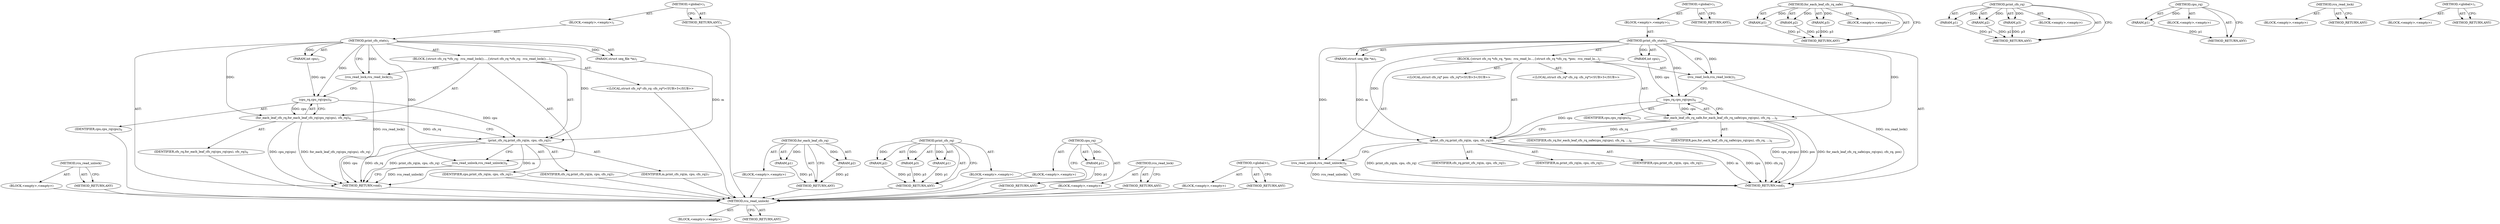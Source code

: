 digraph "&lt;global&gt;" {
vulnerable_65 [label=<(METHOD,rcu_read_unlock)>];
vulnerable_66 [label=<(BLOCK,&lt;empty&gt;,&lt;empty&gt;)>];
vulnerable_67 [label=<(METHOD_RETURN,ANY)>];
vulnerable_6 [label=<(METHOD,&lt;global&gt;)<SUB>1</SUB>>];
vulnerable_7 [label=<(BLOCK,&lt;empty&gt;,&lt;empty&gt;)<SUB>1</SUB>>];
vulnerable_8 [label=<(METHOD,print_cfs_stats)<SUB>1</SUB>>];
vulnerable_9 [label=<(PARAM,struct seq_file *m)<SUB>1</SUB>>];
vulnerable_10 [label=<(PARAM,int cpu)<SUB>1</SUB>>];
vulnerable_11 [label=<(BLOCK,{
	struct cfs_rq *cfs_rq, *pos;
 
 	rcu_read_lo...,{
	struct cfs_rq *cfs_rq, *pos;
 
 	rcu_read_lo...)<SUB>2</SUB>>];
vulnerable_12 [label="<(LOCAL,struct cfs_rq* cfs_rq: cfs_rq*)<SUB>3</SUB>>"];
vulnerable_13 [label="<(LOCAL,struct cfs_rq* pos: cfs_rq*)<SUB>3</SUB>>"];
vulnerable_14 [label=<(rcu_read_lock,rcu_read_lock())<SUB>5</SUB>>];
vulnerable_15 [label=<(for_each_leaf_cfs_rq_safe,for_each_leaf_cfs_rq_safe(cpu_rq(cpu), cfs_rq, ...)<SUB>6</SUB>>];
vulnerable_16 [label=<(cpu_rq,cpu_rq(cpu))<SUB>6</SUB>>];
vulnerable_17 [label=<(IDENTIFIER,cpu,cpu_rq(cpu))<SUB>6</SUB>>];
vulnerable_18 [label=<(IDENTIFIER,cfs_rq,for_each_leaf_cfs_rq_safe(cpu_rq(cpu), cfs_rq, ...)<SUB>6</SUB>>];
vulnerable_19 [label=<(IDENTIFIER,pos,for_each_leaf_cfs_rq_safe(cpu_rq(cpu), cfs_rq, ...)<SUB>6</SUB>>];
vulnerable_20 [label=<(print_cfs_rq,print_cfs_rq(m, cpu, cfs_rq))<SUB>7</SUB>>];
vulnerable_21 [label=<(IDENTIFIER,m,print_cfs_rq(m, cpu, cfs_rq))<SUB>7</SUB>>];
vulnerable_22 [label=<(IDENTIFIER,cpu,print_cfs_rq(m, cpu, cfs_rq))<SUB>7</SUB>>];
vulnerable_23 [label=<(IDENTIFIER,cfs_rq,print_cfs_rq(m, cpu, cfs_rq))<SUB>7</SUB>>];
vulnerable_24 [label=<(rcu_read_unlock,rcu_read_unlock())<SUB>8</SUB>>];
vulnerable_25 [label=<(METHOD_RETURN,void)<SUB>1</SUB>>];
vulnerable_27 [label=<(METHOD_RETURN,ANY)<SUB>1</SUB>>];
vulnerable_49 [label=<(METHOD,for_each_leaf_cfs_rq_safe)>];
vulnerable_50 [label=<(PARAM,p1)>];
vulnerable_51 [label=<(PARAM,p2)>];
vulnerable_52 [label=<(PARAM,p3)>];
vulnerable_53 [label=<(BLOCK,&lt;empty&gt;,&lt;empty&gt;)>];
vulnerable_54 [label=<(METHOD_RETURN,ANY)>];
vulnerable_59 [label=<(METHOD,print_cfs_rq)>];
vulnerable_60 [label=<(PARAM,p1)>];
vulnerable_61 [label=<(PARAM,p2)>];
vulnerable_62 [label=<(PARAM,p3)>];
vulnerable_63 [label=<(BLOCK,&lt;empty&gt;,&lt;empty&gt;)>];
vulnerable_64 [label=<(METHOD_RETURN,ANY)>];
vulnerable_55 [label=<(METHOD,cpu_rq)>];
vulnerable_56 [label=<(PARAM,p1)>];
vulnerable_57 [label=<(BLOCK,&lt;empty&gt;,&lt;empty&gt;)>];
vulnerable_58 [label=<(METHOD_RETURN,ANY)>];
vulnerable_46 [label=<(METHOD,rcu_read_lock)>];
vulnerable_47 [label=<(BLOCK,&lt;empty&gt;,&lt;empty&gt;)>];
vulnerable_48 [label=<(METHOD_RETURN,ANY)>];
vulnerable_40 [label=<(METHOD,&lt;global&gt;)<SUB>1</SUB>>];
vulnerable_41 [label=<(BLOCK,&lt;empty&gt;,&lt;empty&gt;)>];
vulnerable_42 [label=<(METHOD_RETURN,ANY)>];
fixed_62 [label=<(METHOD,rcu_read_unlock)>];
fixed_63 [label=<(BLOCK,&lt;empty&gt;,&lt;empty&gt;)>];
fixed_64 [label=<(METHOD_RETURN,ANY)>];
fixed_6 [label=<(METHOD,&lt;global&gt;)<SUB>1</SUB>>];
fixed_7 [label=<(BLOCK,&lt;empty&gt;,&lt;empty&gt;)<SUB>1</SUB>>];
fixed_8 [label=<(METHOD,print_cfs_stats)<SUB>1</SUB>>];
fixed_9 [label=<(PARAM,struct seq_file *m)<SUB>1</SUB>>];
fixed_10 [label=<(PARAM,int cpu)<SUB>1</SUB>>];
fixed_11 [label=<(BLOCK,{
	struct cfs_rq *cfs_rq;
 
 	rcu_read_lock();
...,{
	struct cfs_rq *cfs_rq;
 
 	rcu_read_lock();
...)<SUB>2</SUB>>];
fixed_12 [label="<(LOCAL,struct cfs_rq* cfs_rq: cfs_rq*)<SUB>3</SUB>>"];
fixed_13 [label=<(rcu_read_lock,rcu_read_lock())<SUB>5</SUB>>];
fixed_14 [label=<(for_each_leaf_cfs_rq,for_each_leaf_cfs_rq(cpu_rq(cpu), cfs_rq))<SUB>6</SUB>>];
fixed_15 [label=<(cpu_rq,cpu_rq(cpu))<SUB>6</SUB>>];
fixed_16 [label=<(IDENTIFIER,cpu,cpu_rq(cpu))<SUB>6</SUB>>];
fixed_17 [label=<(IDENTIFIER,cfs_rq,for_each_leaf_cfs_rq(cpu_rq(cpu), cfs_rq))<SUB>6</SUB>>];
fixed_18 [label=<(print_cfs_rq,print_cfs_rq(m, cpu, cfs_rq))<SUB>7</SUB>>];
fixed_19 [label=<(IDENTIFIER,m,print_cfs_rq(m, cpu, cfs_rq))<SUB>7</SUB>>];
fixed_20 [label=<(IDENTIFIER,cpu,print_cfs_rq(m, cpu, cfs_rq))<SUB>7</SUB>>];
fixed_21 [label=<(IDENTIFIER,cfs_rq,print_cfs_rq(m, cpu, cfs_rq))<SUB>7</SUB>>];
fixed_22 [label=<(rcu_read_unlock,rcu_read_unlock())<SUB>8</SUB>>];
fixed_23 [label=<(METHOD_RETURN,void)<SUB>1</SUB>>];
fixed_25 [label=<(METHOD_RETURN,ANY)<SUB>1</SUB>>];
fixed_47 [label=<(METHOD,for_each_leaf_cfs_rq)>];
fixed_48 [label=<(PARAM,p1)>];
fixed_49 [label=<(PARAM,p2)>];
fixed_50 [label=<(BLOCK,&lt;empty&gt;,&lt;empty&gt;)>];
fixed_51 [label=<(METHOD_RETURN,ANY)>];
fixed_56 [label=<(METHOD,print_cfs_rq)>];
fixed_57 [label=<(PARAM,p1)>];
fixed_58 [label=<(PARAM,p2)>];
fixed_59 [label=<(PARAM,p3)>];
fixed_60 [label=<(BLOCK,&lt;empty&gt;,&lt;empty&gt;)>];
fixed_61 [label=<(METHOD_RETURN,ANY)>];
fixed_52 [label=<(METHOD,cpu_rq)>];
fixed_53 [label=<(PARAM,p1)>];
fixed_54 [label=<(BLOCK,&lt;empty&gt;,&lt;empty&gt;)>];
fixed_55 [label=<(METHOD_RETURN,ANY)>];
fixed_44 [label=<(METHOD,rcu_read_lock)>];
fixed_45 [label=<(BLOCK,&lt;empty&gt;,&lt;empty&gt;)>];
fixed_46 [label=<(METHOD_RETURN,ANY)>];
fixed_38 [label=<(METHOD,&lt;global&gt;)<SUB>1</SUB>>];
fixed_39 [label=<(BLOCK,&lt;empty&gt;,&lt;empty&gt;)>];
fixed_40 [label=<(METHOD_RETURN,ANY)>];
vulnerable_65 -> vulnerable_66  [key=0, label="AST: "];
vulnerable_65 -> vulnerable_67  [key=0, label="AST: "];
vulnerable_65 -> vulnerable_67  [key=1, label="CFG: "];
vulnerable_6 -> vulnerable_7  [key=0, label="AST: "];
vulnerable_6 -> vulnerable_27  [key=0, label="AST: "];
vulnerable_6 -> vulnerable_27  [key=1, label="CFG: "];
vulnerable_7 -> vulnerable_8  [key=0, label="AST: "];
vulnerable_8 -> vulnerable_9  [key=0, label="AST: "];
vulnerable_8 -> vulnerable_9  [key=1, label="DDG: "];
vulnerable_8 -> vulnerable_10  [key=0, label="AST: "];
vulnerable_8 -> vulnerable_10  [key=1, label="DDG: "];
vulnerable_8 -> vulnerable_11  [key=0, label="AST: "];
vulnerable_8 -> vulnerable_25  [key=0, label="AST: "];
vulnerable_8 -> vulnerable_14  [key=0, label="CFG: "];
vulnerable_8 -> vulnerable_14  [key=1, label="DDG: "];
vulnerable_8 -> vulnerable_24  [key=0, label="DDG: "];
vulnerable_8 -> vulnerable_15  [key=0, label="DDG: "];
vulnerable_8 -> vulnerable_20  [key=0, label="DDG: "];
vulnerable_8 -> vulnerable_16  [key=0, label="DDG: "];
vulnerable_9 -> vulnerable_20  [key=0, label="DDG: m"];
vulnerable_10 -> vulnerable_16  [key=0, label="DDG: cpu"];
vulnerable_11 -> vulnerable_12  [key=0, label="AST: "];
vulnerable_11 -> vulnerable_13  [key=0, label="AST: "];
vulnerable_11 -> vulnerable_14  [key=0, label="AST: "];
vulnerable_11 -> vulnerable_15  [key=0, label="AST: "];
vulnerable_11 -> vulnerable_20  [key=0, label="AST: "];
vulnerable_11 -> vulnerable_24  [key=0, label="AST: "];
vulnerable_14 -> vulnerable_16  [key=0, label="CFG: "];
vulnerable_14 -> vulnerable_25  [key=0, label="DDG: rcu_read_lock()"];
vulnerable_15 -> vulnerable_16  [key=0, label="AST: "];
vulnerable_15 -> vulnerable_18  [key=0, label="AST: "];
vulnerable_15 -> vulnerable_19  [key=0, label="AST: "];
vulnerable_15 -> vulnerable_20  [key=0, label="CFG: "];
vulnerable_15 -> vulnerable_20  [key=1, label="DDG: cfs_rq"];
vulnerable_15 -> vulnerable_25  [key=0, label="DDG: cpu_rq(cpu)"];
vulnerable_15 -> vulnerable_25  [key=1, label="DDG: pos"];
vulnerable_15 -> vulnerable_25  [key=2, label="DDG: for_each_leaf_cfs_rq_safe(cpu_rq(cpu), cfs_rq, pos)"];
vulnerable_16 -> vulnerable_17  [key=0, label="AST: "];
vulnerable_16 -> vulnerable_15  [key=0, label="CFG: "];
vulnerable_16 -> vulnerable_15  [key=1, label="DDG: cpu"];
vulnerable_16 -> vulnerable_20  [key=0, label="DDG: cpu"];
vulnerable_20 -> vulnerable_21  [key=0, label="AST: "];
vulnerable_20 -> vulnerable_22  [key=0, label="AST: "];
vulnerable_20 -> vulnerable_23  [key=0, label="AST: "];
vulnerable_20 -> vulnerable_24  [key=0, label="CFG: "];
vulnerable_20 -> vulnerable_25  [key=0, label="DDG: m"];
vulnerable_20 -> vulnerable_25  [key=1, label="DDG: cpu"];
vulnerable_20 -> vulnerable_25  [key=2, label="DDG: cfs_rq"];
vulnerable_20 -> vulnerable_25  [key=3, label="DDG: print_cfs_rq(m, cpu, cfs_rq)"];
vulnerable_24 -> vulnerable_25  [key=0, label="CFG: "];
vulnerable_24 -> vulnerable_25  [key=1, label="DDG: rcu_read_unlock()"];
vulnerable_49 -> vulnerable_50  [key=0, label="AST: "];
vulnerable_49 -> vulnerable_50  [key=1, label="DDG: "];
vulnerable_49 -> vulnerable_53  [key=0, label="AST: "];
vulnerable_49 -> vulnerable_51  [key=0, label="AST: "];
vulnerable_49 -> vulnerable_51  [key=1, label="DDG: "];
vulnerable_49 -> vulnerable_54  [key=0, label="AST: "];
vulnerable_49 -> vulnerable_54  [key=1, label="CFG: "];
vulnerable_49 -> vulnerable_52  [key=0, label="AST: "];
vulnerable_49 -> vulnerable_52  [key=1, label="DDG: "];
vulnerable_50 -> vulnerable_54  [key=0, label="DDG: p1"];
vulnerable_51 -> vulnerable_54  [key=0, label="DDG: p2"];
vulnerable_52 -> vulnerable_54  [key=0, label="DDG: p3"];
vulnerable_59 -> vulnerable_60  [key=0, label="AST: "];
vulnerable_59 -> vulnerable_60  [key=1, label="DDG: "];
vulnerable_59 -> vulnerable_63  [key=0, label="AST: "];
vulnerable_59 -> vulnerable_61  [key=0, label="AST: "];
vulnerable_59 -> vulnerable_61  [key=1, label="DDG: "];
vulnerable_59 -> vulnerable_64  [key=0, label="AST: "];
vulnerable_59 -> vulnerable_64  [key=1, label="CFG: "];
vulnerable_59 -> vulnerable_62  [key=0, label="AST: "];
vulnerable_59 -> vulnerable_62  [key=1, label="DDG: "];
vulnerable_60 -> vulnerable_64  [key=0, label="DDG: p1"];
vulnerable_61 -> vulnerable_64  [key=0, label="DDG: p2"];
vulnerable_62 -> vulnerable_64  [key=0, label="DDG: p3"];
vulnerable_55 -> vulnerable_56  [key=0, label="AST: "];
vulnerable_55 -> vulnerable_56  [key=1, label="DDG: "];
vulnerable_55 -> vulnerable_57  [key=0, label="AST: "];
vulnerable_55 -> vulnerable_58  [key=0, label="AST: "];
vulnerable_55 -> vulnerable_58  [key=1, label="CFG: "];
vulnerable_56 -> vulnerable_58  [key=0, label="DDG: p1"];
vulnerable_46 -> vulnerable_47  [key=0, label="AST: "];
vulnerable_46 -> vulnerable_48  [key=0, label="AST: "];
vulnerable_46 -> vulnerable_48  [key=1, label="CFG: "];
vulnerable_40 -> vulnerable_41  [key=0, label="AST: "];
vulnerable_40 -> vulnerable_42  [key=0, label="AST: "];
vulnerable_40 -> vulnerable_42  [key=1, label="CFG: "];
fixed_62 -> fixed_63  [key=0, label="AST: "];
fixed_62 -> fixed_64  [key=0, label="AST: "];
fixed_62 -> fixed_64  [key=1, label="CFG: "];
fixed_63 -> vulnerable_65  [key=0];
fixed_64 -> vulnerable_65  [key=0];
fixed_6 -> fixed_7  [key=0, label="AST: "];
fixed_6 -> fixed_25  [key=0, label="AST: "];
fixed_6 -> fixed_25  [key=1, label="CFG: "];
fixed_7 -> fixed_8  [key=0, label="AST: "];
fixed_8 -> fixed_9  [key=0, label="AST: "];
fixed_8 -> fixed_9  [key=1, label="DDG: "];
fixed_8 -> fixed_10  [key=0, label="AST: "];
fixed_8 -> fixed_10  [key=1, label="DDG: "];
fixed_8 -> fixed_11  [key=0, label="AST: "];
fixed_8 -> fixed_23  [key=0, label="AST: "];
fixed_8 -> fixed_13  [key=0, label="CFG: "];
fixed_8 -> fixed_13  [key=1, label="DDG: "];
fixed_8 -> fixed_22  [key=0, label="DDG: "];
fixed_8 -> fixed_14  [key=0, label="DDG: "];
fixed_8 -> fixed_18  [key=0, label="DDG: "];
fixed_8 -> fixed_15  [key=0, label="DDG: "];
fixed_9 -> fixed_18  [key=0, label="DDG: m"];
fixed_10 -> fixed_15  [key=0, label="DDG: cpu"];
fixed_11 -> fixed_12  [key=0, label="AST: "];
fixed_11 -> fixed_13  [key=0, label="AST: "];
fixed_11 -> fixed_14  [key=0, label="AST: "];
fixed_11 -> fixed_18  [key=0, label="AST: "];
fixed_11 -> fixed_22  [key=0, label="AST: "];
fixed_12 -> vulnerable_65  [key=0];
fixed_13 -> fixed_15  [key=0, label="CFG: "];
fixed_13 -> fixed_23  [key=0, label="DDG: rcu_read_lock()"];
fixed_14 -> fixed_15  [key=0, label="AST: "];
fixed_14 -> fixed_17  [key=0, label="AST: "];
fixed_14 -> fixed_18  [key=0, label="CFG: "];
fixed_14 -> fixed_18  [key=1, label="DDG: cfs_rq"];
fixed_14 -> fixed_23  [key=0, label="DDG: cpu_rq(cpu)"];
fixed_14 -> fixed_23  [key=1, label="DDG: for_each_leaf_cfs_rq(cpu_rq(cpu), cfs_rq)"];
fixed_15 -> fixed_16  [key=0, label="AST: "];
fixed_15 -> fixed_14  [key=0, label="CFG: "];
fixed_15 -> fixed_14  [key=1, label="DDG: cpu"];
fixed_15 -> fixed_18  [key=0, label="DDG: cpu"];
fixed_16 -> vulnerable_65  [key=0];
fixed_17 -> vulnerable_65  [key=0];
fixed_18 -> fixed_19  [key=0, label="AST: "];
fixed_18 -> fixed_20  [key=0, label="AST: "];
fixed_18 -> fixed_21  [key=0, label="AST: "];
fixed_18 -> fixed_22  [key=0, label="CFG: "];
fixed_18 -> fixed_23  [key=0, label="DDG: m"];
fixed_18 -> fixed_23  [key=1, label="DDG: cpu"];
fixed_18 -> fixed_23  [key=2, label="DDG: cfs_rq"];
fixed_18 -> fixed_23  [key=3, label="DDG: print_cfs_rq(m, cpu, cfs_rq)"];
fixed_19 -> vulnerable_65  [key=0];
fixed_20 -> vulnerable_65  [key=0];
fixed_21 -> vulnerable_65  [key=0];
fixed_22 -> fixed_23  [key=0, label="CFG: "];
fixed_22 -> fixed_23  [key=1, label="DDG: rcu_read_unlock()"];
fixed_23 -> vulnerable_65  [key=0];
fixed_25 -> vulnerable_65  [key=0];
fixed_47 -> fixed_48  [key=0, label="AST: "];
fixed_47 -> fixed_48  [key=1, label="DDG: "];
fixed_47 -> fixed_50  [key=0, label="AST: "];
fixed_47 -> fixed_49  [key=0, label="AST: "];
fixed_47 -> fixed_49  [key=1, label="DDG: "];
fixed_47 -> fixed_51  [key=0, label="AST: "];
fixed_47 -> fixed_51  [key=1, label="CFG: "];
fixed_48 -> fixed_51  [key=0, label="DDG: p1"];
fixed_49 -> fixed_51  [key=0, label="DDG: p2"];
fixed_50 -> vulnerable_65  [key=0];
fixed_51 -> vulnerable_65  [key=0];
fixed_56 -> fixed_57  [key=0, label="AST: "];
fixed_56 -> fixed_57  [key=1, label="DDG: "];
fixed_56 -> fixed_60  [key=0, label="AST: "];
fixed_56 -> fixed_58  [key=0, label="AST: "];
fixed_56 -> fixed_58  [key=1, label="DDG: "];
fixed_56 -> fixed_61  [key=0, label="AST: "];
fixed_56 -> fixed_61  [key=1, label="CFG: "];
fixed_56 -> fixed_59  [key=0, label="AST: "];
fixed_56 -> fixed_59  [key=1, label="DDG: "];
fixed_57 -> fixed_61  [key=0, label="DDG: p1"];
fixed_58 -> fixed_61  [key=0, label="DDG: p2"];
fixed_59 -> fixed_61  [key=0, label="DDG: p3"];
fixed_60 -> vulnerable_65  [key=0];
fixed_61 -> vulnerable_65  [key=0];
fixed_52 -> fixed_53  [key=0, label="AST: "];
fixed_52 -> fixed_53  [key=1, label="DDG: "];
fixed_52 -> fixed_54  [key=0, label="AST: "];
fixed_52 -> fixed_55  [key=0, label="AST: "];
fixed_52 -> fixed_55  [key=1, label="CFG: "];
fixed_53 -> fixed_55  [key=0, label="DDG: p1"];
fixed_54 -> vulnerable_65  [key=0];
fixed_55 -> vulnerable_65  [key=0];
fixed_44 -> fixed_45  [key=0, label="AST: "];
fixed_44 -> fixed_46  [key=0, label="AST: "];
fixed_44 -> fixed_46  [key=1, label="CFG: "];
fixed_45 -> vulnerable_65  [key=0];
fixed_46 -> vulnerable_65  [key=0];
fixed_38 -> fixed_39  [key=0, label="AST: "];
fixed_38 -> fixed_40  [key=0, label="AST: "];
fixed_38 -> fixed_40  [key=1, label="CFG: "];
fixed_39 -> vulnerable_65  [key=0];
fixed_40 -> vulnerable_65  [key=0];
}
